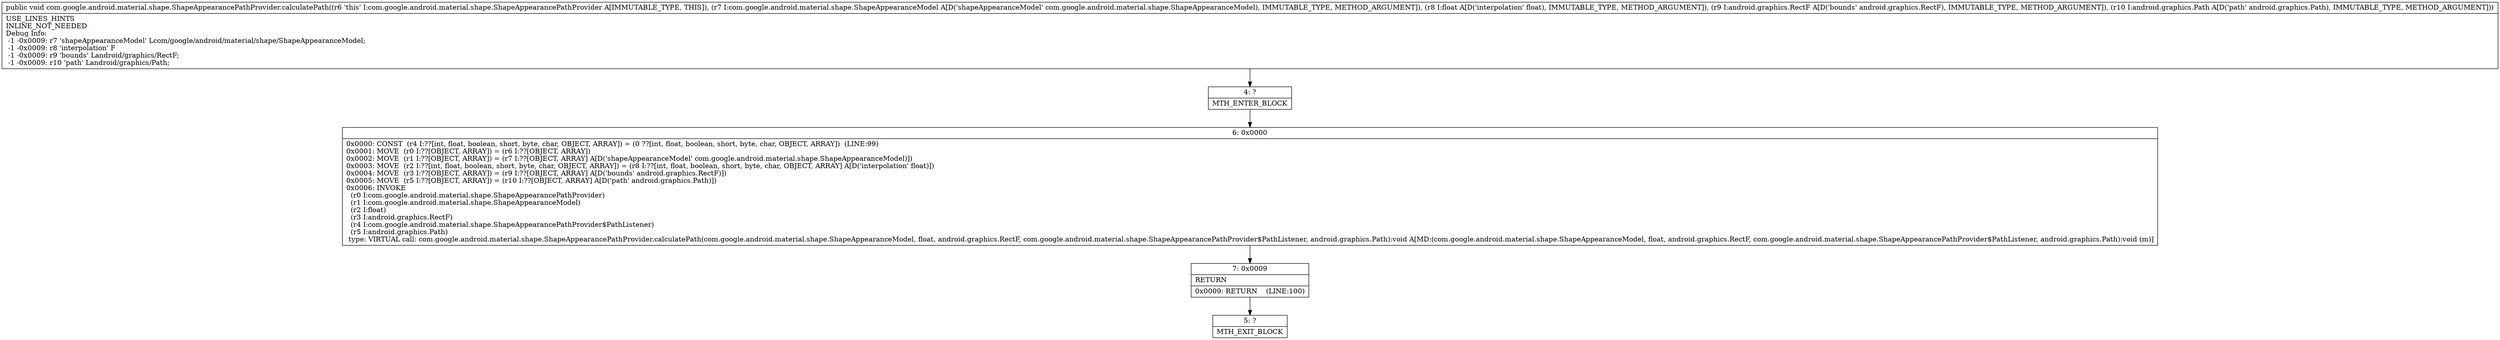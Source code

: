 digraph "CFG forcom.google.android.material.shape.ShapeAppearancePathProvider.calculatePath(Lcom\/google\/android\/material\/shape\/ShapeAppearanceModel;FLandroid\/graphics\/RectF;Landroid\/graphics\/Path;)V" {
Node_4 [shape=record,label="{4\:\ ?|MTH_ENTER_BLOCK\l}"];
Node_6 [shape=record,label="{6\:\ 0x0000|0x0000: CONST  (r4 I:??[int, float, boolean, short, byte, char, OBJECT, ARRAY]) = (0 ??[int, float, boolean, short, byte, char, OBJECT, ARRAY])  (LINE:99)\l0x0001: MOVE  (r0 I:??[OBJECT, ARRAY]) = (r6 I:??[OBJECT, ARRAY]) \l0x0002: MOVE  (r1 I:??[OBJECT, ARRAY]) = (r7 I:??[OBJECT, ARRAY] A[D('shapeAppearanceModel' com.google.android.material.shape.ShapeAppearanceModel)]) \l0x0003: MOVE  (r2 I:??[int, float, boolean, short, byte, char, OBJECT, ARRAY]) = (r8 I:??[int, float, boolean, short, byte, char, OBJECT, ARRAY] A[D('interpolation' float)]) \l0x0004: MOVE  (r3 I:??[OBJECT, ARRAY]) = (r9 I:??[OBJECT, ARRAY] A[D('bounds' android.graphics.RectF)]) \l0x0005: MOVE  (r5 I:??[OBJECT, ARRAY]) = (r10 I:??[OBJECT, ARRAY] A[D('path' android.graphics.Path)]) \l0x0006: INVOKE  \l  (r0 I:com.google.android.material.shape.ShapeAppearancePathProvider)\l  (r1 I:com.google.android.material.shape.ShapeAppearanceModel)\l  (r2 I:float)\l  (r3 I:android.graphics.RectF)\l  (r4 I:com.google.android.material.shape.ShapeAppearancePathProvider$PathListener)\l  (r5 I:android.graphics.Path)\l type: VIRTUAL call: com.google.android.material.shape.ShapeAppearancePathProvider.calculatePath(com.google.android.material.shape.ShapeAppearanceModel, float, android.graphics.RectF, com.google.android.material.shape.ShapeAppearancePathProvider$PathListener, android.graphics.Path):void A[MD:(com.google.android.material.shape.ShapeAppearanceModel, float, android.graphics.RectF, com.google.android.material.shape.ShapeAppearancePathProvider$PathListener, android.graphics.Path):void (m)]\l}"];
Node_7 [shape=record,label="{7\:\ 0x0009|RETURN\l|0x0009: RETURN    (LINE:100)\l}"];
Node_5 [shape=record,label="{5\:\ ?|MTH_EXIT_BLOCK\l}"];
MethodNode[shape=record,label="{public void com.google.android.material.shape.ShapeAppearancePathProvider.calculatePath((r6 'this' I:com.google.android.material.shape.ShapeAppearancePathProvider A[IMMUTABLE_TYPE, THIS]), (r7 I:com.google.android.material.shape.ShapeAppearanceModel A[D('shapeAppearanceModel' com.google.android.material.shape.ShapeAppearanceModel), IMMUTABLE_TYPE, METHOD_ARGUMENT]), (r8 I:float A[D('interpolation' float), IMMUTABLE_TYPE, METHOD_ARGUMENT]), (r9 I:android.graphics.RectF A[D('bounds' android.graphics.RectF), IMMUTABLE_TYPE, METHOD_ARGUMENT]), (r10 I:android.graphics.Path A[D('path' android.graphics.Path), IMMUTABLE_TYPE, METHOD_ARGUMENT]))  | USE_LINES_HINTS\lINLINE_NOT_NEEDED\lDebug Info:\l  \-1 \-0x0009: r7 'shapeAppearanceModel' Lcom\/google\/android\/material\/shape\/ShapeAppearanceModel;\l  \-1 \-0x0009: r8 'interpolation' F\l  \-1 \-0x0009: r9 'bounds' Landroid\/graphics\/RectF;\l  \-1 \-0x0009: r10 'path' Landroid\/graphics\/Path;\l}"];
MethodNode -> Node_4;Node_4 -> Node_6;
Node_6 -> Node_7;
Node_7 -> Node_5;
}

